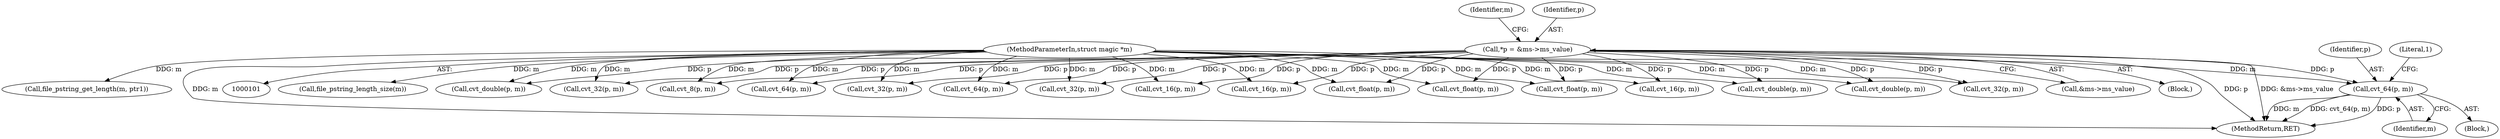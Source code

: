 digraph "0_file_4a284c89d6ef11aca34da65da7d673050a5ea320_2@pointer" {
"1000534" [label="(Call,cvt_64(p, m))"];
"1000107" [label="(Call,*p = &ms->ms_value)"];
"1000103" [label="(MethodParameterIn,struct magic *m)"];
"1000109" [label="(Call,&ms->ms_value)"];
"1000442" [label="(Call,cvt_32(p, m))"];
"1000180" [label="(Call,file_pstring_length_size(m))"];
"1000116" [label="(Identifier,m)"];
"1000630" [label="(Call,cvt_float(p, m))"];
"1000536" [label="(Identifier,m)"];
"1000105" [label="(Block,)"];
"1000770" [label="(Call,cvt_double(p, m))"];
"1000577" [label="(Call,cvt_32(p, m))"];
"1000534" [label="(Call,cvt_64(p, m))"];
"1000119" [label="(Block,)"];
"1000121" [label="(Call,cvt_8(p, m))"];
"1000144" [label="(Call,cvt_64(p, m))"];
"1000282" [label="(Call,cvt_32(p, m))"];
"1000103" [label="(MethodParameterIn,struct magic *m)"];
"1000374" [label="(Call,cvt_64(p, m))"];
"1000135" [label="(Call,cvt_32(p, m))"];
"1000107" [label="(Call,*p = &ms->ms_value)"];
"1000185" [label="(Call,file_pstring_get_length(m, ptr1))"];
"1000535" [label="(Identifier,p)"];
"1000538" [label="(Literal,1)"];
"1000399" [label="(Call,cvt_16(p, m))"];
"1000239" [label="(Call,cvt_16(p, m))"];
"1000677" [label="(Call,cvt_float(p, m))"];
"1000879" [label="(MethodReturn,RET)"];
"1000108" [label="(Identifier,p)"];
"1000583" [label="(Call,cvt_float(p, m))"];
"1000127" [label="(Call,cvt_16(p, m))"];
"1000683" [label="(Call,cvt_double(p, m))"];
"1000857" [label="(Call,cvt_double(p, m))"];
"1000534" -> "1000119"  [label="AST: "];
"1000534" -> "1000536"  [label="CFG: "];
"1000535" -> "1000534"  [label="AST: "];
"1000536" -> "1000534"  [label="AST: "];
"1000538" -> "1000534"  [label="CFG: "];
"1000534" -> "1000879"  [label="DDG: m"];
"1000534" -> "1000879"  [label="DDG: cvt_64(p, m)"];
"1000534" -> "1000879"  [label="DDG: p"];
"1000107" -> "1000534"  [label="DDG: p"];
"1000103" -> "1000534"  [label="DDG: m"];
"1000107" -> "1000105"  [label="AST: "];
"1000107" -> "1000109"  [label="CFG: "];
"1000108" -> "1000107"  [label="AST: "];
"1000109" -> "1000107"  [label="AST: "];
"1000116" -> "1000107"  [label="CFG: "];
"1000107" -> "1000879"  [label="DDG: p"];
"1000107" -> "1000879"  [label="DDG: &ms->ms_value"];
"1000107" -> "1000121"  [label="DDG: p"];
"1000107" -> "1000127"  [label="DDG: p"];
"1000107" -> "1000135"  [label="DDG: p"];
"1000107" -> "1000144"  [label="DDG: p"];
"1000107" -> "1000239"  [label="DDG: p"];
"1000107" -> "1000282"  [label="DDG: p"];
"1000107" -> "1000374"  [label="DDG: p"];
"1000107" -> "1000399"  [label="DDG: p"];
"1000107" -> "1000442"  [label="DDG: p"];
"1000107" -> "1000577"  [label="DDG: p"];
"1000107" -> "1000583"  [label="DDG: p"];
"1000107" -> "1000630"  [label="DDG: p"];
"1000107" -> "1000677"  [label="DDG: p"];
"1000107" -> "1000683"  [label="DDG: p"];
"1000107" -> "1000770"  [label="DDG: p"];
"1000107" -> "1000857"  [label="DDG: p"];
"1000103" -> "1000101"  [label="AST: "];
"1000103" -> "1000879"  [label="DDG: m"];
"1000103" -> "1000121"  [label="DDG: m"];
"1000103" -> "1000127"  [label="DDG: m"];
"1000103" -> "1000135"  [label="DDG: m"];
"1000103" -> "1000144"  [label="DDG: m"];
"1000103" -> "1000180"  [label="DDG: m"];
"1000103" -> "1000185"  [label="DDG: m"];
"1000103" -> "1000239"  [label="DDG: m"];
"1000103" -> "1000282"  [label="DDG: m"];
"1000103" -> "1000374"  [label="DDG: m"];
"1000103" -> "1000399"  [label="DDG: m"];
"1000103" -> "1000442"  [label="DDG: m"];
"1000103" -> "1000577"  [label="DDG: m"];
"1000103" -> "1000583"  [label="DDG: m"];
"1000103" -> "1000630"  [label="DDG: m"];
"1000103" -> "1000677"  [label="DDG: m"];
"1000103" -> "1000683"  [label="DDG: m"];
"1000103" -> "1000770"  [label="DDG: m"];
"1000103" -> "1000857"  [label="DDG: m"];
}
